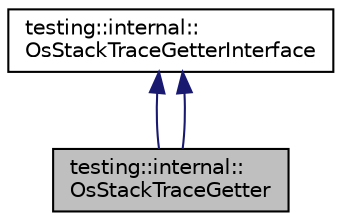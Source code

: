 digraph "testing::internal::OsStackTraceGetter"
{
 // LATEX_PDF_SIZE
  edge [fontname="Helvetica",fontsize="10",labelfontname="Helvetica",labelfontsize="10"];
  node [fontname="Helvetica",fontsize="10",shape=record];
  Node1 [label="testing::internal::\lOsStackTraceGetter",height=0.2,width=0.4,color="black", fillcolor="grey75", style="filled", fontcolor="black",tooltip=" "];
  Node2 -> Node1 [dir="back",color="midnightblue",fontsize="10",style="solid",fontname="Helvetica"];
  Node2 [label="testing::internal::\lOsStackTraceGetterInterface",height=0.2,width=0.4,color="black", fillcolor="white", style="filled",URL="$classtesting_1_1internal_1_1OsStackTraceGetterInterface.html",tooltip=" "];
  Node2 -> Node1 [dir="back",color="midnightblue",fontsize="10",style="solid",fontname="Helvetica"];
}
